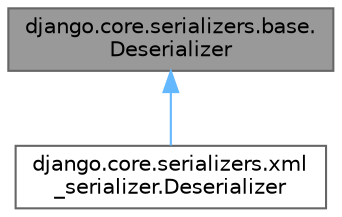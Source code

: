 digraph "django.core.serializers.base.Deserializer"
{
 // LATEX_PDF_SIZE
  bgcolor="transparent";
  edge [fontname=Helvetica,fontsize=10,labelfontname=Helvetica,labelfontsize=10];
  node [fontname=Helvetica,fontsize=10,shape=box,height=0.2,width=0.4];
  Node1 [id="Node000001",label="django.core.serializers.base.\lDeserializer",height=0.2,width=0.4,color="gray40", fillcolor="grey60", style="filled", fontcolor="black",tooltip=" "];
  Node1 -> Node2 [id="edge1_Node000001_Node000002",dir="back",color="steelblue1",style="solid",tooltip=" "];
  Node2 [id="Node000002",label="django.core.serializers.xml\l_serializer.Deserializer",height=0.2,width=0.4,color="gray40", fillcolor="white", style="filled",URL="$classdjango_1_1core_1_1serializers_1_1xml__serializer_1_1_deserializer.html",tooltip=" "];
}
